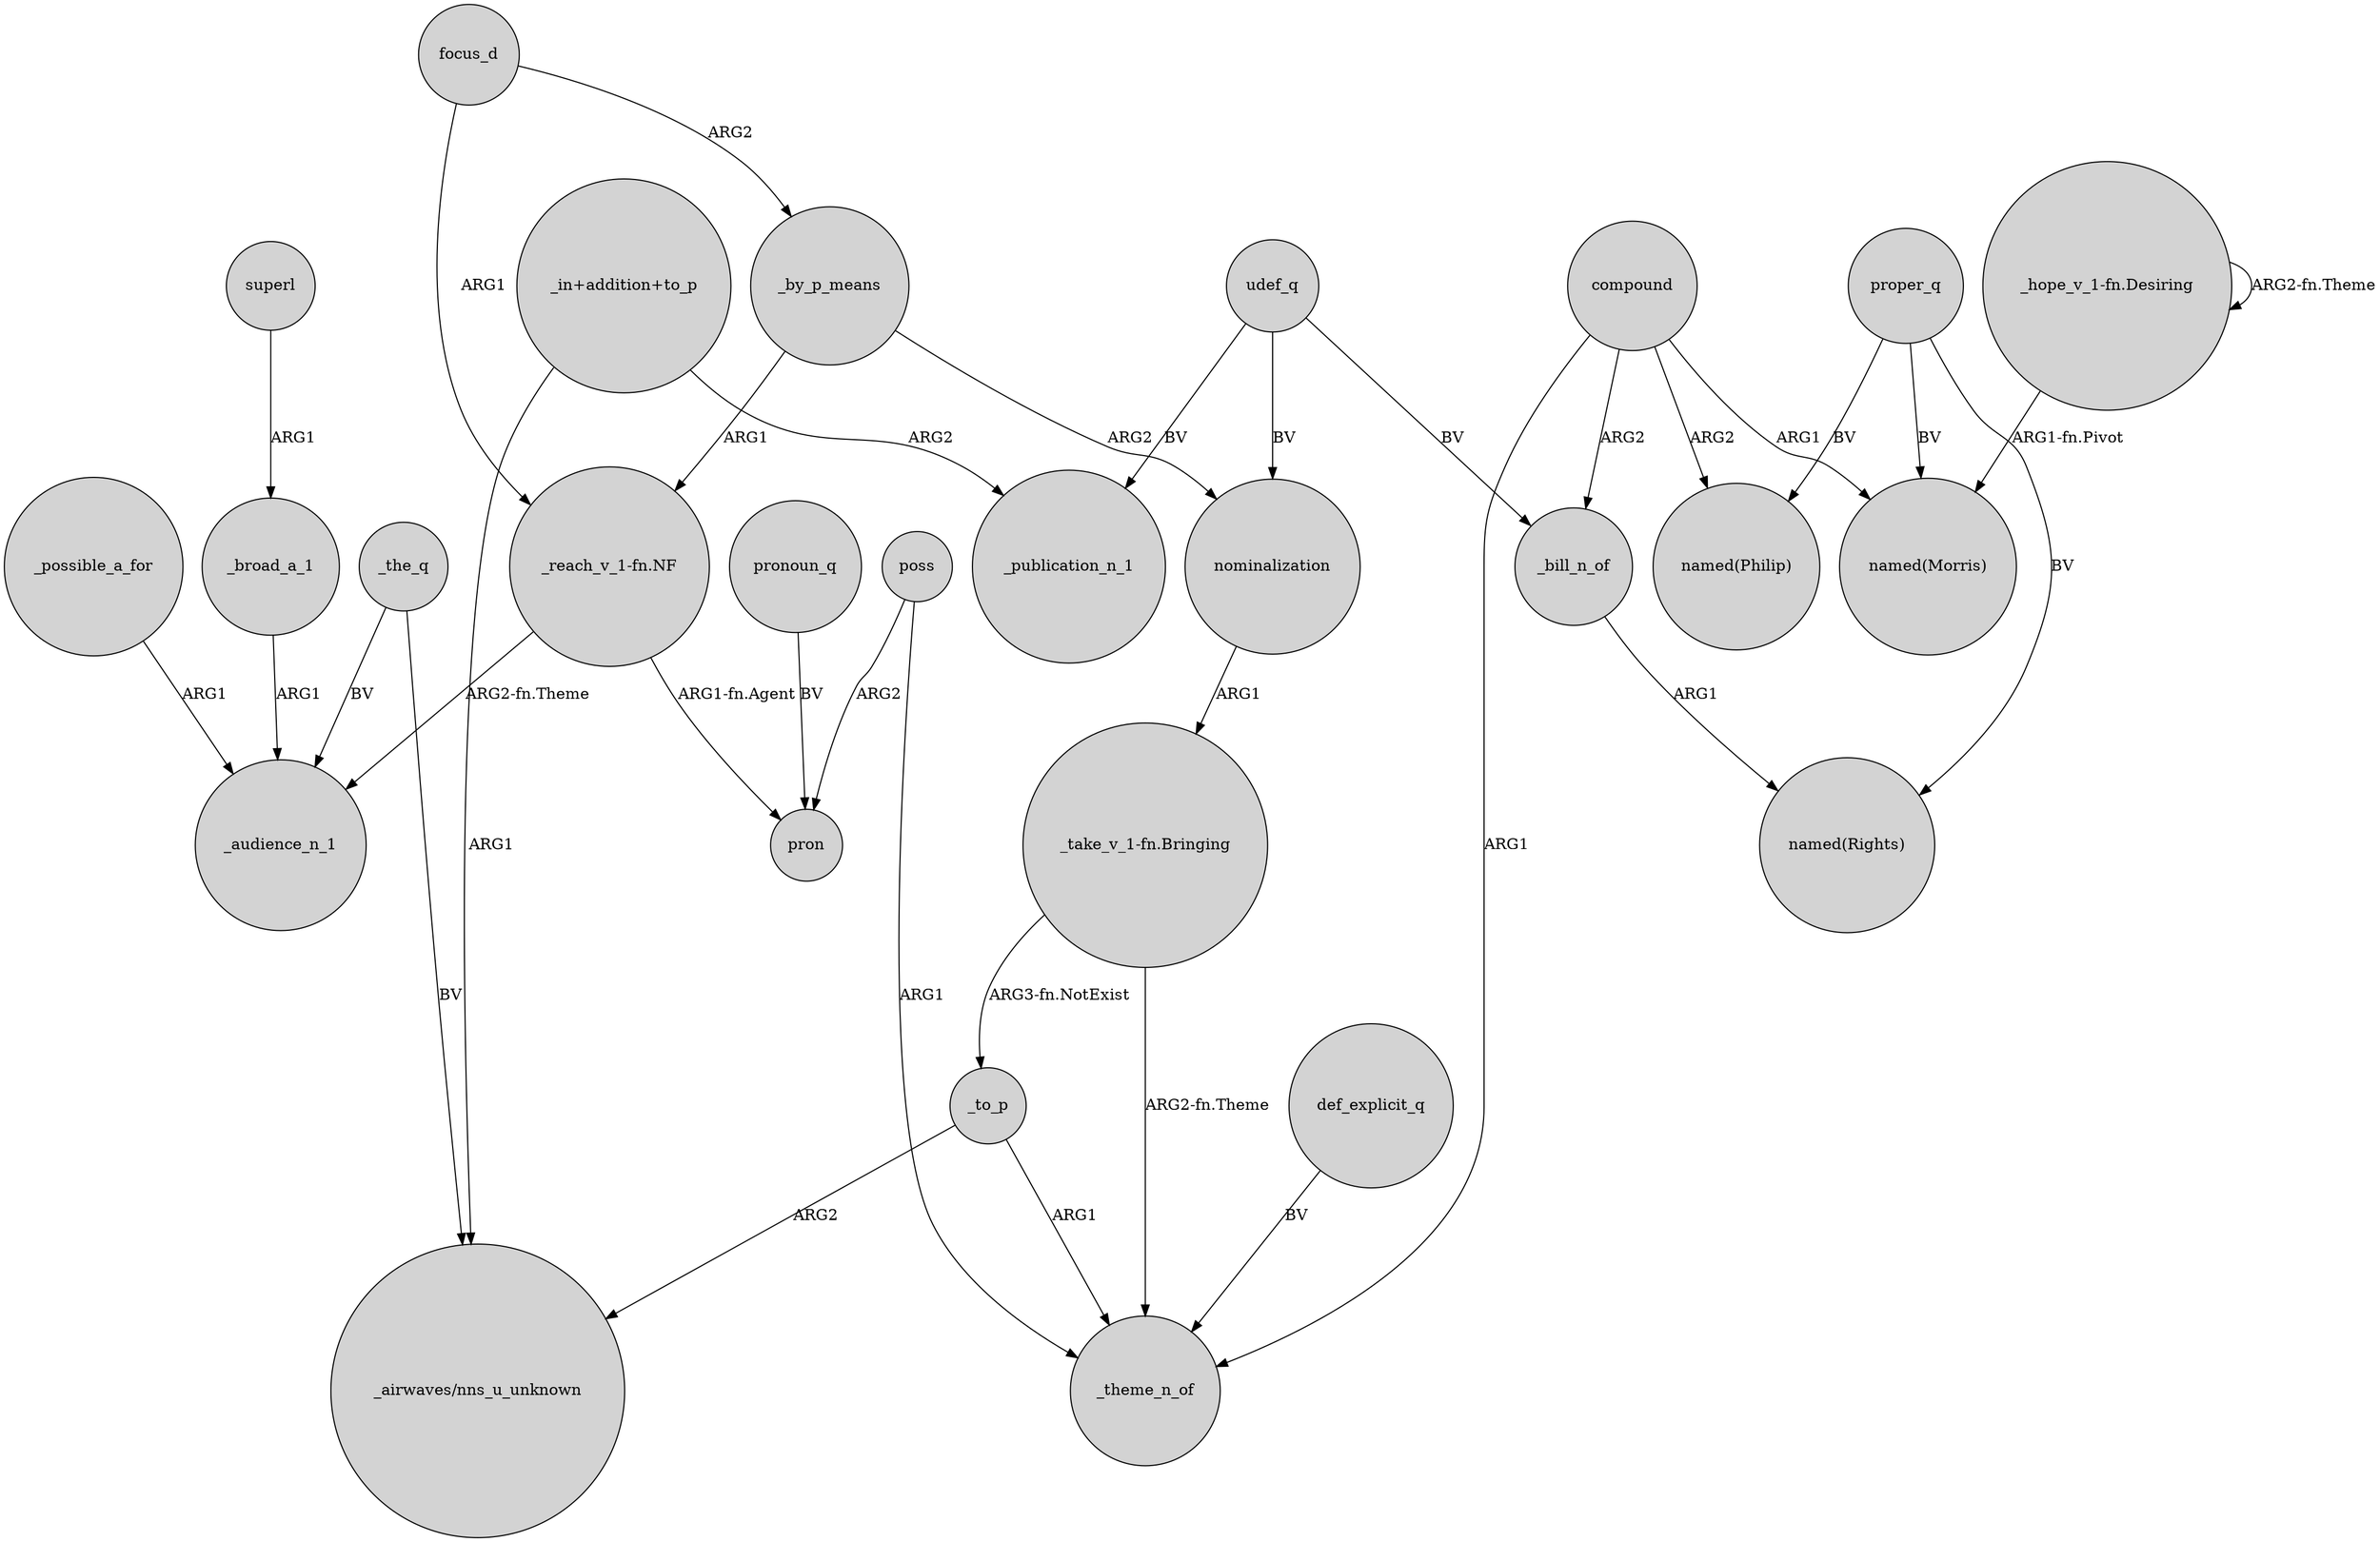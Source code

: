 digraph {
	node [shape=circle style=filled]
	_possible_a_for -> _audience_n_1 [label=ARG1]
	_by_p_means -> nominalization [label=ARG2]
	"_hope_v_1-fn.Desiring" -> "named(Morris)" [label="ARG1-fn.Pivot"]
	poss -> pron [label=ARG2]
	"_take_v_1-fn.Bringing" -> _to_p [label="ARG3-fn.NotExist"]
	"_in+addition+to_p" -> "_airwaves/nns_u_unknown" [label=ARG1]
	superl -> _broad_a_1 [label=ARG1]
	focus_d -> _by_p_means [label=ARG2]
	compound -> "named(Philip)" [label=ARG2]
	udef_q -> _bill_n_of [label=BV]
	proper_q -> "named(Philip)" [label=BV]
	focus_d -> "_reach_v_1-fn.NF" [label=ARG1]
	def_explicit_q -> _theme_n_of [label=BV]
	proper_q -> "named(Rights)" [label=BV]
	udef_q -> _publication_n_1 [label=BV]
	compound -> "named(Morris)" [label=ARG1]
	pronoun_q -> pron [label=BV]
	proper_q -> "named(Morris)" [label=BV]
	_to_p -> _theme_n_of [label=ARG1]
	_broad_a_1 -> _audience_n_1 [label=ARG1]
	"_in+addition+to_p" -> _publication_n_1 [label=ARG2]
	_by_p_means -> "_reach_v_1-fn.NF" [label=ARG1]
	_to_p -> "_airwaves/nns_u_unknown" [label=ARG2]
	"_take_v_1-fn.Bringing" -> _theme_n_of [label="ARG2-fn.Theme"]
	"_hope_v_1-fn.Desiring" -> "_hope_v_1-fn.Desiring" [label="ARG2-fn.Theme"]
	compound -> _bill_n_of [label=ARG2]
	udef_q -> nominalization [label=BV]
	nominalization -> "_take_v_1-fn.Bringing" [label=ARG1]
	"_reach_v_1-fn.NF" -> pron [label="ARG1-fn.Agent"]
	_the_q -> _audience_n_1 [label=BV]
	"_reach_v_1-fn.NF" -> _audience_n_1 [label="ARG2-fn.Theme"]
	poss -> _theme_n_of [label=ARG1]
	_the_q -> "_airwaves/nns_u_unknown" [label=BV]
	compound -> _theme_n_of [label=ARG1]
	_bill_n_of -> "named(Rights)" [label=ARG1]
}
